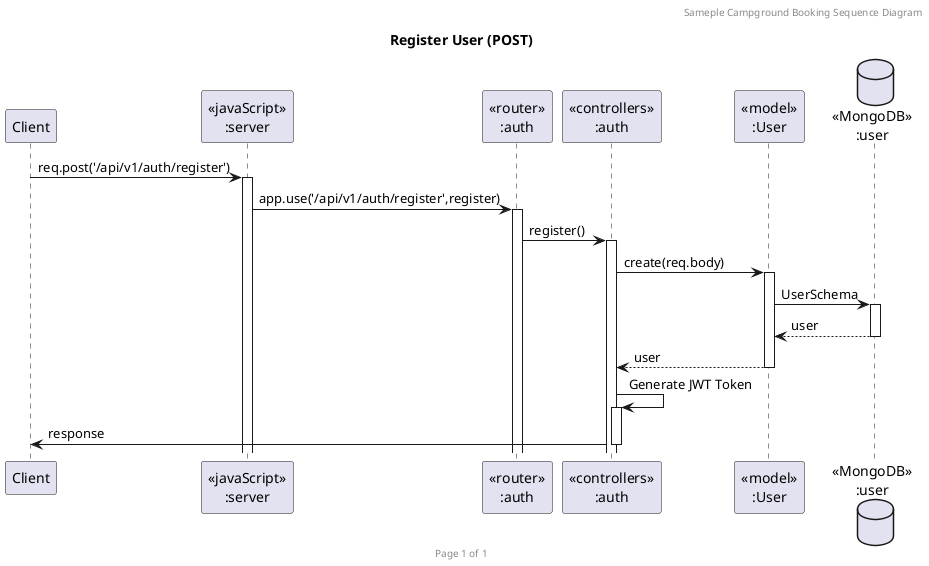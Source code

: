 @startuml Manage User (POST)

header Sameple Campground Booking Sequence Diagram
footer Page %page% of %lastpage%
title "Register User (POST)"

participant "Client" as client
participant "<<javaScript>>\n:server" as server
participant "<<router>>\n:auth" as routerAuth
participant "<<controllers>>\n:auth" as controllersAuth
participant "<<model>>\n:User" as modelUser
database "<<MongoDB>>\n:user" as UsersDatabase

client->server ++:req.post('/api/v1/auth/register')
server->routerAuth ++:app.use('/api/v1/auth/register',register)
routerAuth -> controllersAuth ++:register()
controllersAuth->modelUser ++:create(req.body)
modelUser -> UsersDatabase ++:UserSchema
UsersDatabase --> modelUser --:user
controllersAuth <-- modelUser --:user

controllersAuth -> controllersAuth ++ : Generate JWT Token
controllersAuth -> client -- :response


@enduml